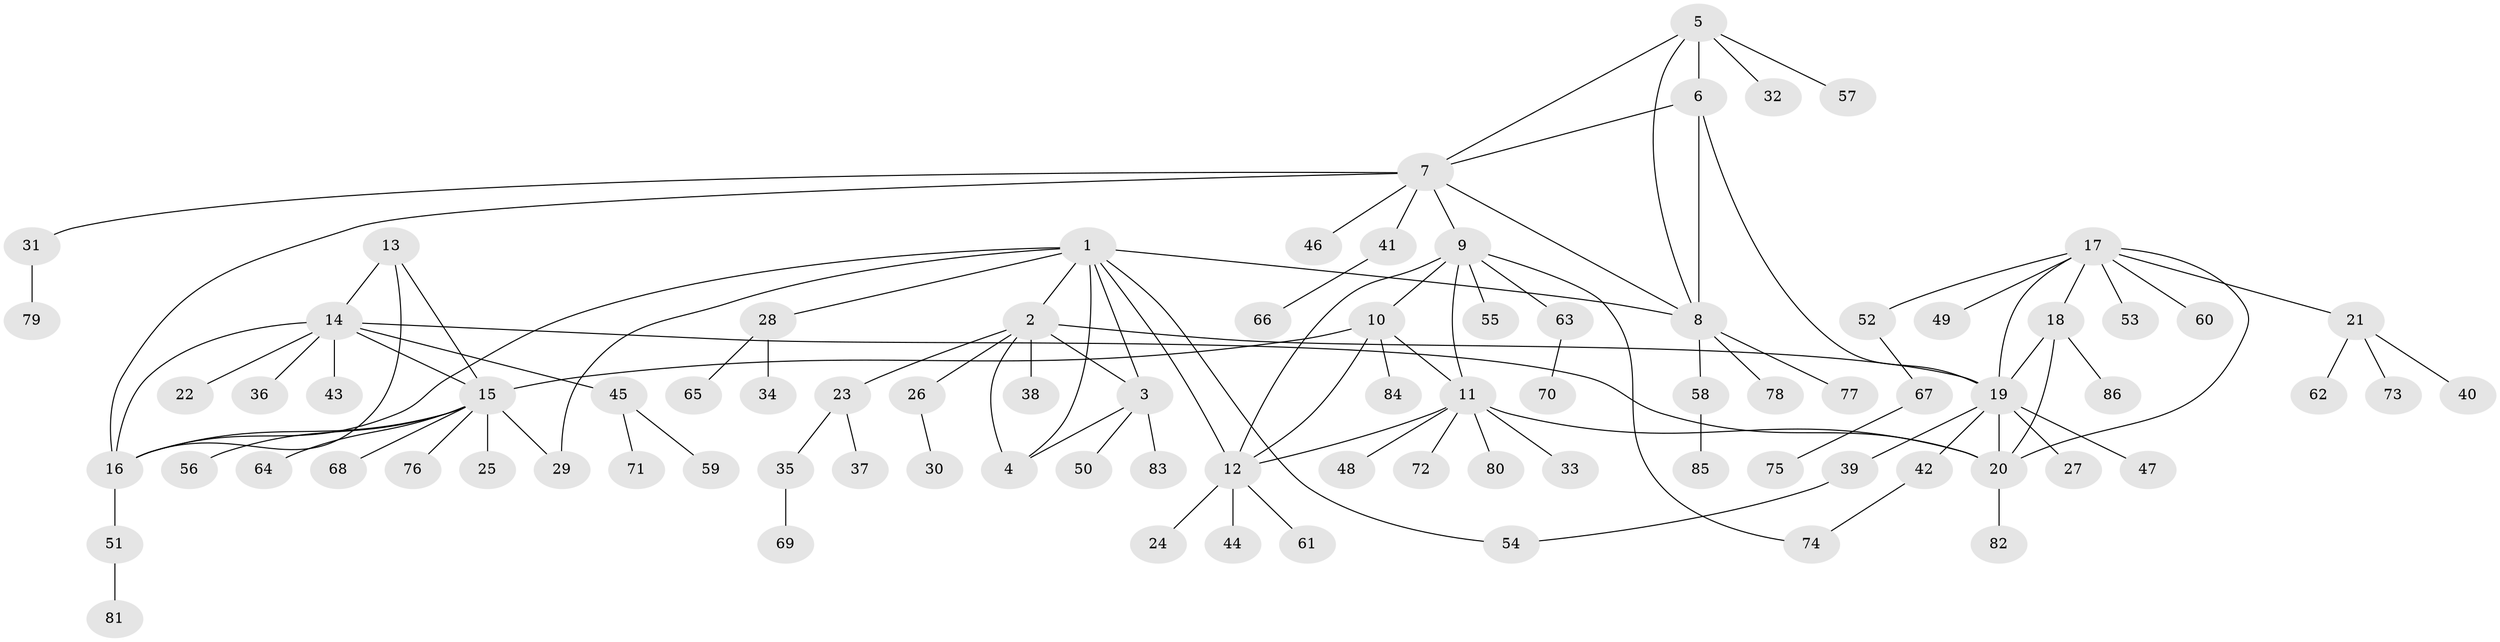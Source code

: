 // Generated by graph-tools (version 1.1) at 2025/02/03/09/25 03:02:49]
// undirected, 86 vertices, 109 edges
graph export_dot {
graph [start="1"]
  node [color=gray90,style=filled];
  1;
  2;
  3;
  4;
  5;
  6;
  7;
  8;
  9;
  10;
  11;
  12;
  13;
  14;
  15;
  16;
  17;
  18;
  19;
  20;
  21;
  22;
  23;
  24;
  25;
  26;
  27;
  28;
  29;
  30;
  31;
  32;
  33;
  34;
  35;
  36;
  37;
  38;
  39;
  40;
  41;
  42;
  43;
  44;
  45;
  46;
  47;
  48;
  49;
  50;
  51;
  52;
  53;
  54;
  55;
  56;
  57;
  58;
  59;
  60;
  61;
  62;
  63;
  64;
  65;
  66;
  67;
  68;
  69;
  70;
  71;
  72;
  73;
  74;
  75;
  76;
  77;
  78;
  79;
  80;
  81;
  82;
  83;
  84;
  85;
  86;
  1 -- 2;
  1 -- 3;
  1 -- 4;
  1 -- 8;
  1 -- 12;
  1 -- 16;
  1 -- 28;
  1 -- 29;
  1 -- 54;
  2 -- 3;
  2 -- 4;
  2 -- 19;
  2 -- 23;
  2 -- 26;
  2 -- 38;
  3 -- 4;
  3 -- 50;
  3 -- 83;
  5 -- 6;
  5 -- 7;
  5 -- 8;
  5 -- 32;
  5 -- 57;
  6 -- 7;
  6 -- 8;
  6 -- 19;
  7 -- 8;
  7 -- 9;
  7 -- 16;
  7 -- 31;
  7 -- 41;
  7 -- 46;
  8 -- 58;
  8 -- 77;
  8 -- 78;
  9 -- 10;
  9 -- 11;
  9 -- 12;
  9 -- 55;
  9 -- 63;
  9 -- 74;
  10 -- 11;
  10 -- 12;
  10 -- 15;
  10 -- 84;
  11 -- 12;
  11 -- 20;
  11 -- 33;
  11 -- 48;
  11 -- 72;
  11 -- 80;
  12 -- 24;
  12 -- 44;
  12 -- 61;
  13 -- 14;
  13 -- 15;
  13 -- 16;
  14 -- 15;
  14 -- 16;
  14 -- 20;
  14 -- 22;
  14 -- 36;
  14 -- 43;
  14 -- 45;
  15 -- 16;
  15 -- 25;
  15 -- 29;
  15 -- 56;
  15 -- 64;
  15 -- 68;
  15 -- 76;
  16 -- 51;
  17 -- 18;
  17 -- 19;
  17 -- 20;
  17 -- 21;
  17 -- 49;
  17 -- 52;
  17 -- 53;
  17 -- 60;
  18 -- 19;
  18 -- 20;
  18 -- 86;
  19 -- 20;
  19 -- 27;
  19 -- 39;
  19 -- 42;
  19 -- 47;
  20 -- 82;
  21 -- 40;
  21 -- 62;
  21 -- 73;
  23 -- 35;
  23 -- 37;
  26 -- 30;
  28 -- 34;
  28 -- 65;
  31 -- 79;
  35 -- 69;
  39 -- 54;
  41 -- 66;
  42 -- 74;
  45 -- 59;
  45 -- 71;
  51 -- 81;
  52 -- 67;
  58 -- 85;
  63 -- 70;
  67 -- 75;
}
